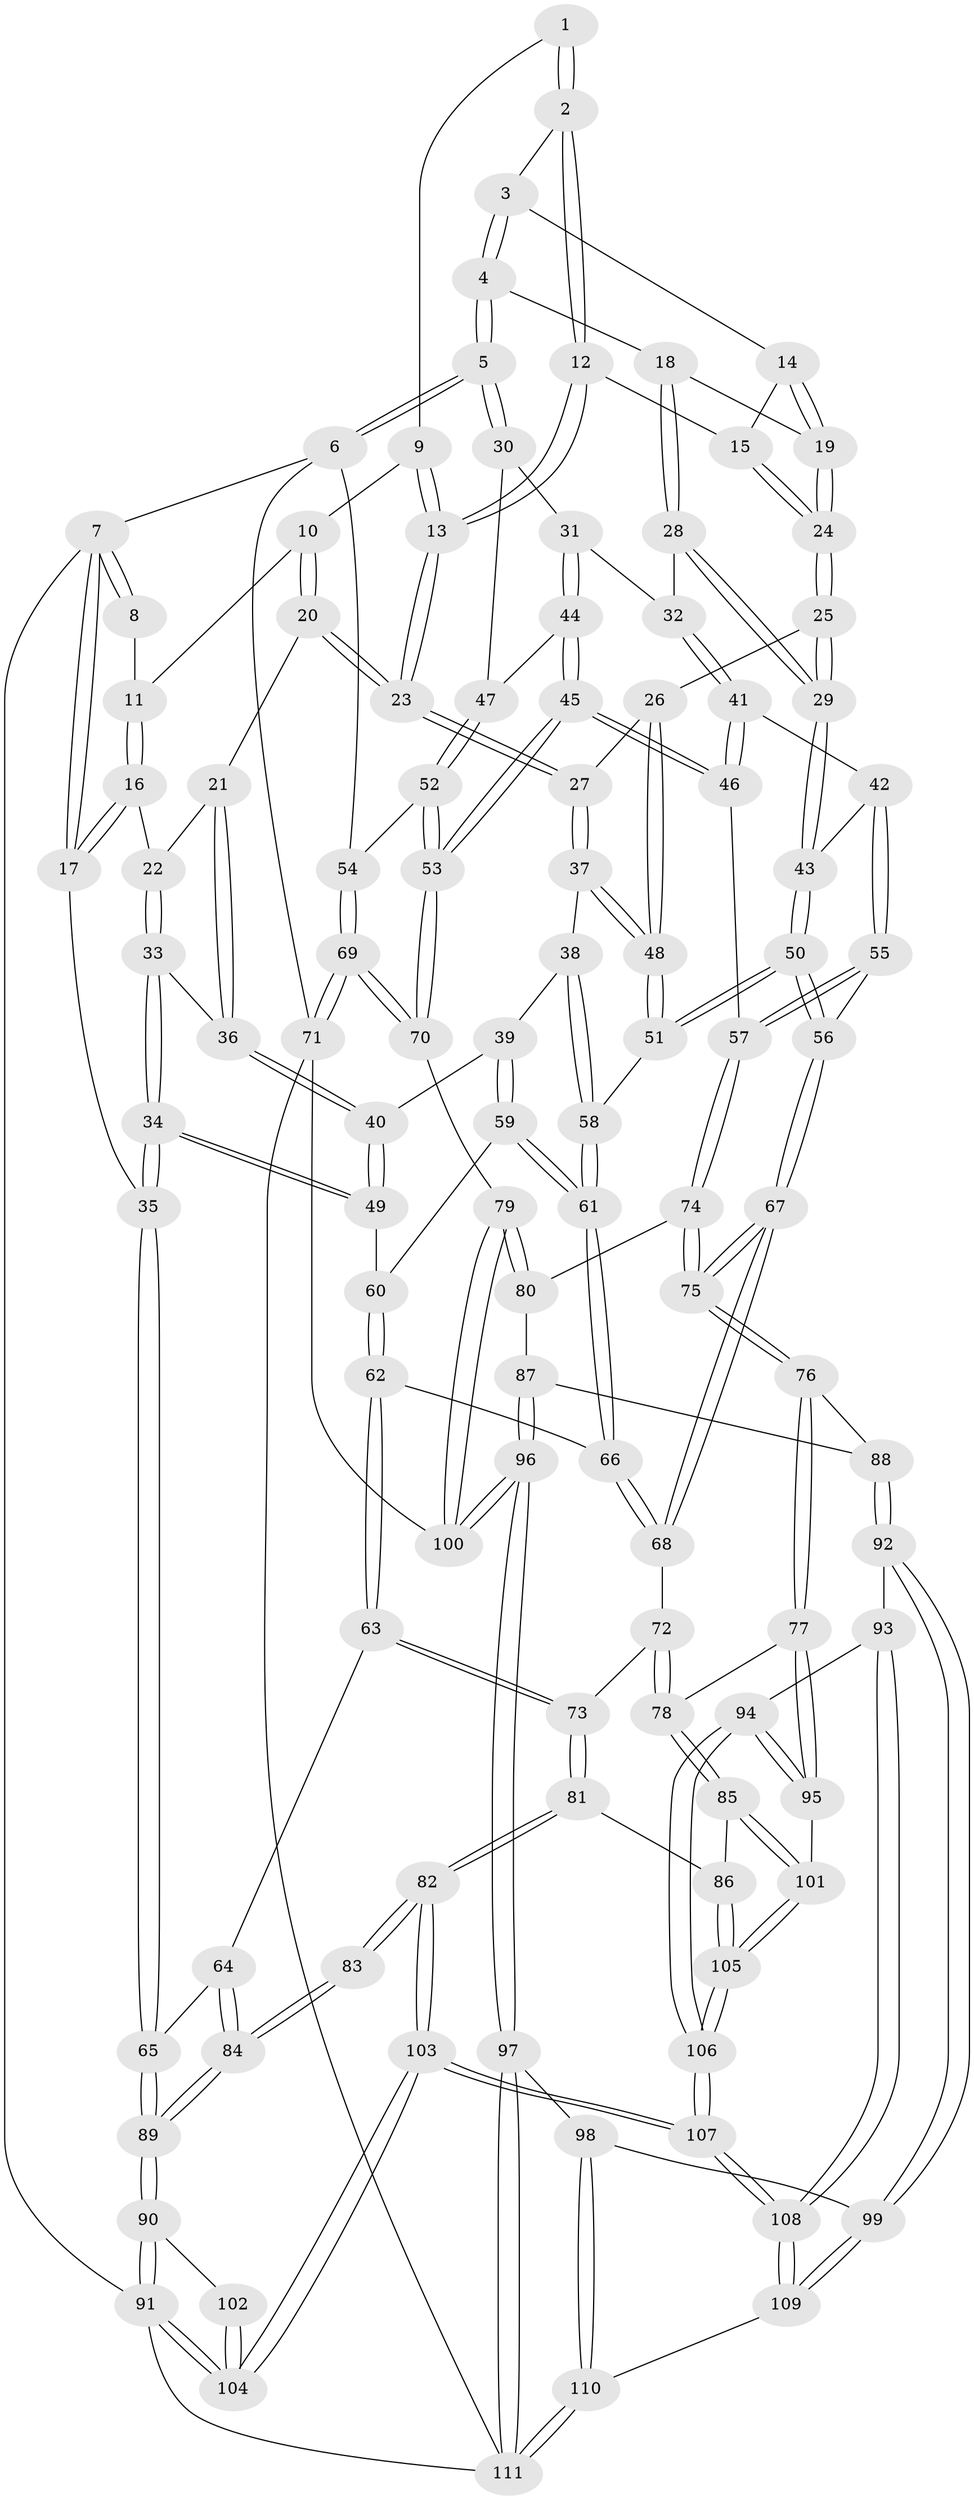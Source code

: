 // Generated by graph-tools (version 1.1) at 2025/03/03/09/25 03:03:21]
// undirected, 111 vertices, 274 edges
graph export_dot {
graph [start="1"]
  node [color=gray90,style=filled];
  1 [pos="+0.4016511828259072+0"];
  2 [pos="+0.4733219523299071+0"];
  3 [pos="+0.5913890456266406+0"];
  4 [pos="+0.9356750289979164+0"];
  5 [pos="+1+0"];
  6 [pos="+1+0"];
  7 [pos="+0+0"];
  8 [pos="+0.0856520201045839+0"];
  9 [pos="+0.308980106503691+0"];
  10 [pos="+0.23800160144645957+0.10354039208275008"];
  11 [pos="+0.1141972738906952+0.02599744226034772"];
  12 [pos="+0.43392633925601376+0.08104235156738047"];
  13 [pos="+0.35557217305996575+0.1799094926714727"];
  14 [pos="+0.5650624257905814+0.08013149467847251"];
  15 [pos="+0.5069504340850584+0.1647806255406271"];
  16 [pos="+0.058285611005724845+0.12428915643139961"];
  17 [pos="+0+0.28348065314241855"];
  18 [pos="+0.7459158574049498+0.08331593721412542"];
  19 [pos="+0.5906331497565144+0.17153080503331744"];
  20 [pos="+0.2487956615154845+0.15651813049857757"];
  21 [pos="+0.19744927313250704+0.19424906547784404"];
  22 [pos="+0.17142109467255254+0.19764325246742892"];
  23 [pos="+0.3457942109024802+0.19590829433979484"];
  24 [pos="+0.5401494172582494+0.25599032892225854"];
  25 [pos="+0.5398373071287236+0.2594704345810332"];
  26 [pos="+0.5122761835391874+0.2647272778193051"];
  27 [pos="+0.3580849830077497+0.22490421838295335"];
  28 [pos="+0.7244554522808669+0.18635420669201708"];
  29 [pos="+0.56770070087173+0.28189748989199226"];
  30 [pos="+0.9586208617344373+0.19183986285405005"];
  31 [pos="+0.8593593932413719+0.2828637695738542"];
  32 [pos="+0.7559673923256887+0.27774666024878203"];
  33 [pos="+0.10960545326508311+0.2809461312185548"];
  34 [pos="+0+0.38954164812705583"];
  35 [pos="+0+0.4117091718029071"];
  36 [pos="+0.22777499880280616+0.31515005218062103"];
  37 [pos="+0.31582423574534824+0.33079940072920433"];
  38 [pos="+0.3041421883035416+0.33790097533896185"];
  39 [pos="+0.29095943946307135+0.34113907633263196"];
  40 [pos="+0.23844905425982205+0.32934814172223"];
  41 [pos="+0.734878932802387+0.30598555057127347"];
  42 [pos="+0.5917381745500124+0.3160806713569726"];
  43 [pos="+0.5851882757666665+0.3113535964628829"];
  44 [pos="+0.8552697837210826+0.3436102350990614"];
  45 [pos="+0.7866414775108231+0.5184384708412638"];
  46 [pos="+0.7756214328697728+0.514260735762527"];
  47 [pos="+0.9448874080220614+0.3789294250788444"];
  48 [pos="+0.4203788633410873+0.39040439699132695"];
  49 [pos="+0.1278886972210143+0.40834463148385786"];
  50 [pos="+0.4683843098711939+0.49468080319260543"];
  51 [pos="+0.4480686040440693+0.4713386682375804"];
  52 [pos="+0.9574258328261133+0.4095797901982935"];
  53 [pos="+0.8366254011521526+0.5602939597728194"];
  54 [pos="+1+0.3620226595081866"];
  55 [pos="+0.6869416250116959+0.5022767395088218"];
  56 [pos="+0.47495662886446594+0.5134941877554492"];
  57 [pos="+0.7010612715854811+0.50931710840256"];
  58 [pos="+0.33401455814446335+0.45924792984280804"];
  59 [pos="+0.26962011453187196+0.39328986624804996"];
  60 [pos="+0.17901031446179552+0.4482426469502242"];
  61 [pos="+0.2640780247507552+0.5115168494604999"];
  62 [pos="+0.23875143641641652+0.5313325828313021"];
  63 [pos="+0.18307236240665767+0.6120326797932636"];
  64 [pos="+0.07163305045835634+0.5983102195616695"];
  65 [pos="+0+0.4173608713965748"];
  66 [pos="+0.25563946364869355+0.5250548098553182"];
  67 [pos="+0.4469508343989517+0.5829776999199203"];
  68 [pos="+0.3962711140070662+0.5836950302627594"];
  69 [pos="+1+0.6669976645302428"];
  70 [pos="+0.8370501313902935+0.5609770932165751"];
  71 [pos="+1+0.7839735093112666"];
  72 [pos="+0.3158895151367995+0.6449046639965246"];
  73 [pos="+0.1961026983364167+0.634537713364707"];
  74 [pos="+0.6131972540009777+0.6428430409155783"];
  75 [pos="+0.4782410077926818+0.6779952119761962"];
  76 [pos="+0.47797774805580845+0.6798714373083178"];
  77 [pos="+0.45374417964015273+0.7172222439834408"];
  78 [pos="+0.3353116451401593+0.7313202241556733"];
  79 [pos="+0.7870850393395673+0.7131645463126611"];
  80 [pos="+0.6581479457361258+0.7078485146622551"];
  81 [pos="+0.2206087154686299+0.7666060958079105"];
  82 [pos="+0.11885908231036975+0.801168733283791"];
  83 [pos="+0.0840974264942897+0.7870737202463062"];
  84 [pos="+0.05998585035739453+0.7656748097514327"];
  85 [pos="+0.2893184220039492+0.7596564950838068"];
  86 [pos="+0.22532795135647626+0.7696460026516067"];
  87 [pos="+0.6053387414756844+0.7684346643652596"];
  88 [pos="+0.6006742975608715+0.7682569335442241"];
  89 [pos="+0+0.7841901389658738"];
  90 [pos="+0+1"];
  91 [pos="+0+1"];
  92 [pos="+0.5241174815908691+0.8823186883982957"];
  93 [pos="+0.4663435296271552+0.8579076842470202"];
  94 [pos="+0.4598876166219246+0.8518871717917756"];
  95 [pos="+0.4514545735529992+0.8375772176670447"];
  96 [pos="+0.7763566813576722+0.9298014196075991"];
  97 [pos="+0.7663392999837275+0.9551932718068601"];
  98 [pos="+0.5784262424737887+0.9104423967608216"];
  99 [pos="+0.534437639180763+0.8929730257619608"];
  100 [pos="+0.8048591381665327+0.8904983097933035"];
  101 [pos="+0.3721537801282412+0.8417106586239298"];
  102 [pos="+0.047297143044015964+0.8336172304780548"];
  103 [pos="+0.09383991850480423+1"];
  104 [pos="+0+1"];
  105 [pos="+0.2655781894393286+0.9271943666632247"];
  106 [pos="+0.25253050377100117+1"];
  107 [pos="+0.20021943120121574+1"];
  108 [pos="+0.35963879632177653+1"];
  109 [pos="+0.4172407083889464+1"];
  110 [pos="+0.4684319555318918+1"];
  111 [pos="+0.7755711644363534+1"];
  1 -- 2;
  1 -- 2;
  1 -- 9;
  2 -- 3;
  2 -- 12;
  2 -- 12;
  3 -- 4;
  3 -- 4;
  3 -- 14;
  4 -- 5;
  4 -- 5;
  4 -- 18;
  5 -- 6;
  5 -- 6;
  5 -- 30;
  5 -- 30;
  6 -- 7;
  6 -- 54;
  6 -- 71;
  7 -- 8;
  7 -- 8;
  7 -- 17;
  7 -- 17;
  7 -- 91;
  8 -- 11;
  9 -- 10;
  9 -- 13;
  9 -- 13;
  10 -- 11;
  10 -- 20;
  10 -- 20;
  11 -- 16;
  11 -- 16;
  12 -- 13;
  12 -- 13;
  12 -- 15;
  13 -- 23;
  13 -- 23;
  14 -- 15;
  14 -- 19;
  14 -- 19;
  15 -- 24;
  15 -- 24;
  16 -- 17;
  16 -- 17;
  16 -- 22;
  17 -- 35;
  18 -- 19;
  18 -- 28;
  18 -- 28;
  19 -- 24;
  19 -- 24;
  20 -- 21;
  20 -- 23;
  20 -- 23;
  21 -- 22;
  21 -- 36;
  21 -- 36;
  22 -- 33;
  22 -- 33;
  23 -- 27;
  23 -- 27;
  24 -- 25;
  24 -- 25;
  25 -- 26;
  25 -- 29;
  25 -- 29;
  26 -- 27;
  26 -- 48;
  26 -- 48;
  27 -- 37;
  27 -- 37;
  28 -- 29;
  28 -- 29;
  28 -- 32;
  29 -- 43;
  29 -- 43;
  30 -- 31;
  30 -- 47;
  31 -- 32;
  31 -- 44;
  31 -- 44;
  32 -- 41;
  32 -- 41;
  33 -- 34;
  33 -- 34;
  33 -- 36;
  34 -- 35;
  34 -- 35;
  34 -- 49;
  34 -- 49;
  35 -- 65;
  35 -- 65;
  36 -- 40;
  36 -- 40;
  37 -- 38;
  37 -- 48;
  37 -- 48;
  38 -- 39;
  38 -- 58;
  38 -- 58;
  39 -- 40;
  39 -- 59;
  39 -- 59;
  40 -- 49;
  40 -- 49;
  41 -- 42;
  41 -- 46;
  41 -- 46;
  42 -- 43;
  42 -- 55;
  42 -- 55;
  43 -- 50;
  43 -- 50;
  44 -- 45;
  44 -- 45;
  44 -- 47;
  45 -- 46;
  45 -- 46;
  45 -- 53;
  45 -- 53;
  46 -- 57;
  47 -- 52;
  47 -- 52;
  48 -- 51;
  48 -- 51;
  49 -- 60;
  50 -- 51;
  50 -- 51;
  50 -- 56;
  50 -- 56;
  51 -- 58;
  52 -- 53;
  52 -- 53;
  52 -- 54;
  53 -- 70;
  53 -- 70;
  54 -- 69;
  54 -- 69;
  55 -- 56;
  55 -- 57;
  55 -- 57;
  56 -- 67;
  56 -- 67;
  57 -- 74;
  57 -- 74;
  58 -- 61;
  58 -- 61;
  59 -- 60;
  59 -- 61;
  59 -- 61;
  60 -- 62;
  60 -- 62;
  61 -- 66;
  61 -- 66;
  62 -- 63;
  62 -- 63;
  62 -- 66;
  63 -- 64;
  63 -- 73;
  63 -- 73;
  64 -- 65;
  64 -- 84;
  64 -- 84;
  65 -- 89;
  65 -- 89;
  66 -- 68;
  66 -- 68;
  67 -- 68;
  67 -- 68;
  67 -- 75;
  67 -- 75;
  68 -- 72;
  69 -- 70;
  69 -- 70;
  69 -- 71;
  69 -- 71;
  70 -- 79;
  71 -- 100;
  71 -- 111;
  72 -- 73;
  72 -- 78;
  72 -- 78;
  73 -- 81;
  73 -- 81;
  74 -- 75;
  74 -- 75;
  74 -- 80;
  75 -- 76;
  75 -- 76;
  76 -- 77;
  76 -- 77;
  76 -- 88;
  77 -- 78;
  77 -- 95;
  77 -- 95;
  78 -- 85;
  78 -- 85;
  79 -- 80;
  79 -- 80;
  79 -- 100;
  79 -- 100;
  80 -- 87;
  81 -- 82;
  81 -- 82;
  81 -- 86;
  82 -- 83;
  82 -- 83;
  82 -- 103;
  82 -- 103;
  83 -- 84;
  83 -- 84;
  84 -- 89;
  84 -- 89;
  85 -- 86;
  85 -- 101;
  85 -- 101;
  86 -- 105;
  86 -- 105;
  87 -- 88;
  87 -- 96;
  87 -- 96;
  88 -- 92;
  88 -- 92;
  89 -- 90;
  89 -- 90;
  90 -- 91;
  90 -- 91;
  90 -- 102;
  91 -- 111;
  91 -- 104;
  91 -- 104;
  92 -- 93;
  92 -- 99;
  92 -- 99;
  93 -- 94;
  93 -- 108;
  93 -- 108;
  94 -- 95;
  94 -- 95;
  94 -- 106;
  94 -- 106;
  95 -- 101;
  96 -- 97;
  96 -- 97;
  96 -- 100;
  96 -- 100;
  97 -- 98;
  97 -- 111;
  97 -- 111;
  98 -- 99;
  98 -- 110;
  98 -- 110;
  99 -- 109;
  99 -- 109;
  101 -- 105;
  101 -- 105;
  102 -- 104;
  102 -- 104;
  103 -- 104;
  103 -- 104;
  103 -- 107;
  103 -- 107;
  105 -- 106;
  105 -- 106;
  106 -- 107;
  106 -- 107;
  107 -- 108;
  107 -- 108;
  108 -- 109;
  108 -- 109;
  109 -- 110;
  110 -- 111;
  110 -- 111;
}
